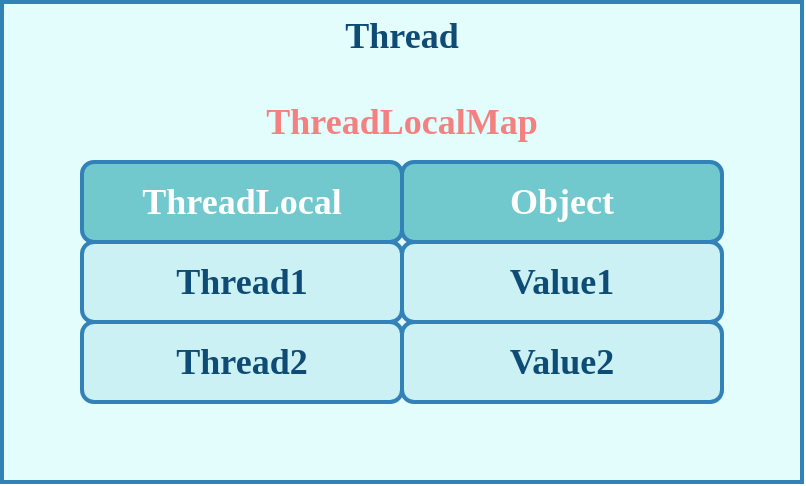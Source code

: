 <mxfile compressed="true" version="22.0.3" type="device"><diagram name="ThreadLocal" id="_HXsoWYt3VCmfpY0Q1o5"><mxGraphModel dx="1426" dy="-1484" grid="1" gridSize="10" guides="1" tooltips="1" connect="1" arrows="1" fold="1" page="1" pageScale="1" pageWidth="827" pageHeight="1169" math="0" shadow="0"><root><mxCell id="IzOiyjivRM9BYPn1JjDp-0"/><mxCell id="IzOiyjivRM9BYPn1JjDp-1" parent="IzOiyjivRM9BYPn1JjDp-0"/><mxCell id="IzOiyjivRM9BYPn1JjDp-15" value="Thread" style="rounded=0;whiteSpace=wrap;html=1;hachureGap=4;strokeColor=#3282B8;fontFamily=Comic Sans MS;fontSize=18;fillColor=#E3FDFD;fontStyle=1;container=0;shadow=0;strokeWidth=2;verticalAlign=top;fontColor=#0F4C75;" parent="IzOiyjivRM9BYPn1JjDp-1" vertex="1"><mxGeometry x="200" y="2800" width="400" height="240" as="geometry"/></mxCell><mxCell id="UCDzzLeYsGKAdb7c8uhE-4" value="ThreadLocalMap" style="rounded=1;whiteSpace=wrap;html=1;hachureGap=4;strokeColor=none;fontFamily=Comic Sans MS;fontSize=18;fillColor=none;fontStyle=1;container=0;shadow=0;fontColor=#F38181;strokeWidth=2;dashed=1;" parent="IzOiyjivRM9BYPn1JjDp-1" vertex="1"><mxGeometry x="300" y="2840" width="200" height="40" as="geometry"/></mxCell><mxCell id="tHrAFbdouEo_3pWgkdvs-0" value="Thread2" style="rounded=1;whiteSpace=wrap;html=1;hachureGap=4;strokeColor=#3282B8;fontFamily=Comic Sans MS;fontSize=18;fillColor=#CBF1F5;fontStyle=1;container=0;shadow=0;fontColor=#0F4C75;strokeWidth=2;" parent="IzOiyjivRM9BYPn1JjDp-1" vertex="1"><mxGeometry x="240" y="2960" width="160" height="40" as="geometry"/></mxCell><mxCell id="FAWeHmdCzqZexl7id1mK-0" value="Thread1" style="rounded=1;whiteSpace=wrap;html=1;hachureGap=4;strokeColor=#3282B8;fontFamily=Comic Sans MS;fontSize=18;fillColor=#CBF1F5;fontStyle=1;container=0;shadow=0;fontColor=#0F4C75;strokeWidth=2;" vertex="1" parent="IzOiyjivRM9BYPn1JjDp-1"><mxGeometry x="240" y="2920" width="160" height="40" as="geometry"/></mxCell><mxCell id="FAWeHmdCzqZexl7id1mK-1" value="Value1" style="rounded=1;whiteSpace=wrap;html=1;hachureGap=4;strokeColor=#3282B8;fontFamily=Comic Sans MS;fontSize=18;fillColor=#CBF1F5;fontStyle=1;container=0;shadow=0;fontColor=#0F4C75;strokeWidth=2;" vertex="1" parent="IzOiyjivRM9BYPn1JjDp-1"><mxGeometry x="400" y="2920" width="160" height="40" as="geometry"/></mxCell><mxCell id="FAWeHmdCzqZexl7id1mK-2" value="Value2" style="rounded=1;whiteSpace=wrap;html=1;hachureGap=4;strokeColor=#3282B8;fontFamily=Comic Sans MS;fontSize=18;fillColor=#CBF1F5;fontStyle=1;container=0;shadow=0;fontColor=#0F4C75;strokeWidth=2;" vertex="1" parent="IzOiyjivRM9BYPn1JjDp-1"><mxGeometry x="400" y="2960" width="160" height="40" as="geometry"/></mxCell><mxCell id="FAWeHmdCzqZexl7id1mK-3" value="ThreadLocal" style="rounded=1;whiteSpace=wrap;html=1;hachureGap=4;strokeColor=#3282B8;fontFamily=Comic Sans MS;fontSize=18;fillColor=#71C9CE;fontStyle=1;container=0;shadow=0;fontColor=#FFFFFF;strokeWidth=2;" vertex="1" parent="IzOiyjivRM9BYPn1JjDp-1"><mxGeometry x="240" y="2880" width="160" height="40" as="geometry"/></mxCell><mxCell id="FAWeHmdCzqZexl7id1mK-4" value="Object" style="rounded=1;whiteSpace=wrap;html=1;hachureGap=4;strokeColor=#3282B8;fontFamily=Comic Sans MS;fontSize=18;fillColor=#71C9CE;fontStyle=1;container=0;shadow=0;fontColor=#FFFFFF;strokeWidth=2;" vertex="1" parent="IzOiyjivRM9BYPn1JjDp-1"><mxGeometry x="400" y="2880" width="160" height="40" as="geometry"/></mxCell></root></mxGraphModel></diagram></mxfile>
